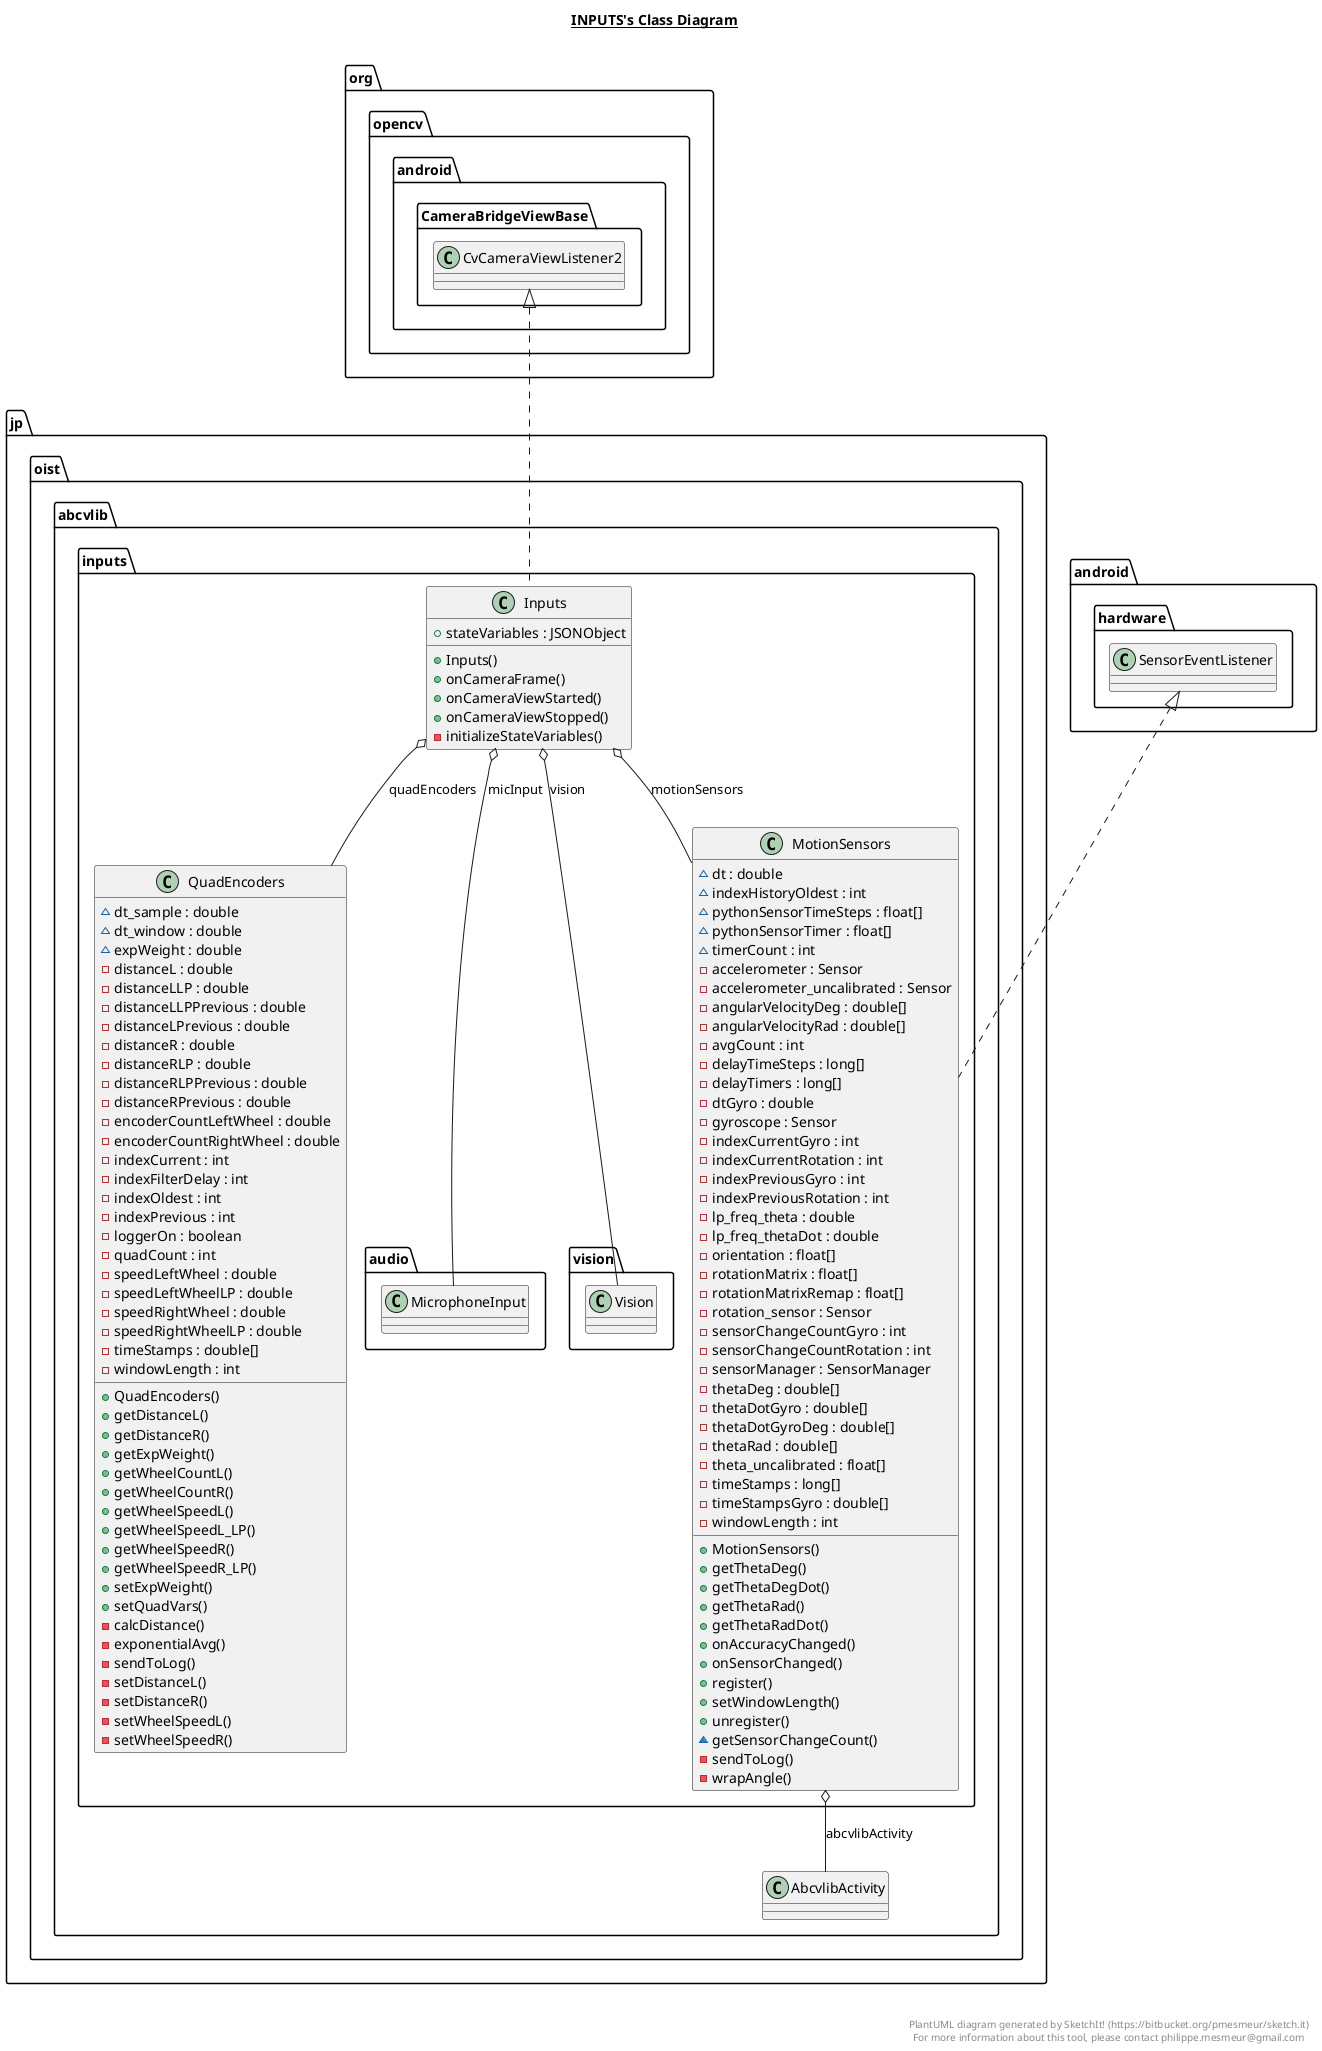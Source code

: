 @startuml

title __INPUTS's Class Diagram__\n

  namespace jp.oist.abcvlib {
    namespace inputs {
      class jp.oist.abcvlib.inputs.Inputs {
          + stateVariables : JSONObject
          + Inputs()
          + onCameraFrame()
          + onCameraViewStarted()
          + onCameraViewStopped()
          - initializeStateVariables()
      }
    }
  }
  

  namespace jp.oist.abcvlib {
    namespace inputs {
      class jp.oist.abcvlib.inputs.MotionSensors {
          ~ dt : double
          ~ indexHistoryOldest : int
          ~ pythonSensorTimeSteps : float[]
          ~ pythonSensorTimer : float[]
          ~ timerCount : int
          - accelerometer : Sensor
          - accelerometer_uncalibrated : Sensor
          - angularVelocityDeg : double[]
          - angularVelocityRad : double[]
          - avgCount : int
          - delayTimeSteps : long[]
          - delayTimers : long[]
          - dtGyro : double
          - gyroscope : Sensor
          - indexCurrentGyro : int
          - indexCurrentRotation : int
          - indexPreviousGyro : int
          - indexPreviousRotation : int
          - lp_freq_theta : double
          - lp_freq_thetaDot : double
          - orientation : float[]
          - rotationMatrix : float[]
          - rotationMatrixRemap : float[]
          - rotation_sensor : Sensor
          - sensorChangeCountGyro : int
          - sensorChangeCountRotation : int
          - sensorManager : SensorManager
          - thetaDeg : double[]
          - thetaDotGyro : double[]
          - thetaDotGyroDeg : double[]
          - thetaRad : double[]
          - theta_uncalibrated : float[]
          - timeStamps : long[]
          - timeStampsGyro : double[]
          - windowLength : int
          + MotionSensors()
          + getThetaDeg()
          + getThetaDegDot()
          + getThetaRad()
          + getThetaRadDot()
          + onAccuracyChanged()
          + onSensorChanged()
          + register()
          + setWindowLength()
          + unregister()
          ~ getSensorChangeCount()
          - sendToLog()
          - wrapAngle()
      }
    }
  }
  

  namespace jp.oist.abcvlib {
    namespace inputs {
      class jp.oist.abcvlib.inputs.QuadEncoders {
          ~ dt_sample : double
          ~ dt_window : double
          ~ expWeight : double
          - distanceL : double
          - distanceLLP : double
          - distanceLLPPrevious : double
          - distanceLPrevious : double
          - distanceR : double
          - distanceRLP : double
          - distanceRLPPrevious : double
          - distanceRPrevious : double
          - encoderCountLeftWheel : double
          - encoderCountRightWheel : double
          - indexCurrent : int
          - indexFilterDelay : int
          - indexOldest : int
          - indexPrevious : int
          - loggerOn : boolean
          - quadCount : int
          - speedLeftWheel : double
          - speedLeftWheelLP : double
          - speedRightWheel : double
          - speedRightWheelLP : double
          - timeStamps : double[]
          - windowLength : int
          + QuadEncoders()
          + getDistanceL()
          + getDistanceR()
          + getExpWeight()
          + getWheelCountL()
          + getWheelCountR()
          + getWheelSpeedL()
          + getWheelSpeedL_LP()
          + getWheelSpeedR()
          + getWheelSpeedR_LP()
          + setExpWeight()
          + setQuadVars()
          - calcDistance()
          - exponentialAvg()
          - sendToLog()
          - setDistanceL()
          - setDistanceR()
          - setWheelSpeedL()
          - setWheelSpeedR()
      }
    }
  }
  

  jp.oist.abcvlib.inputs.Inputs .up.|> org.opencv.android.CameraBridgeViewBase.CvCameraViewListener2
  jp.oist.abcvlib.inputs.Inputs o-- jp.oist.abcvlib.inputs.audio.MicrophoneInput : micInput
  jp.oist.abcvlib.inputs.Inputs o-- jp.oist.abcvlib.inputs.MotionSensors : motionSensors
  jp.oist.abcvlib.inputs.Inputs o-- jp.oist.abcvlib.inputs.QuadEncoders : quadEncoders
  jp.oist.abcvlib.inputs.Inputs o-- jp.oist.abcvlib.inputs.vision.Vision : vision
  jp.oist.abcvlib.inputs.MotionSensors .up.|> android.hardware.SensorEventListener
  jp.oist.abcvlib.inputs.MotionSensors o-- jp.oist.abcvlib.AbcvlibActivity : abcvlibActivity


right footer


PlantUML diagram generated by SketchIt! (https://bitbucket.org/pmesmeur/sketch.it)
For more information about this tool, please contact philippe.mesmeur@gmail.com
endfooter

@enduml
